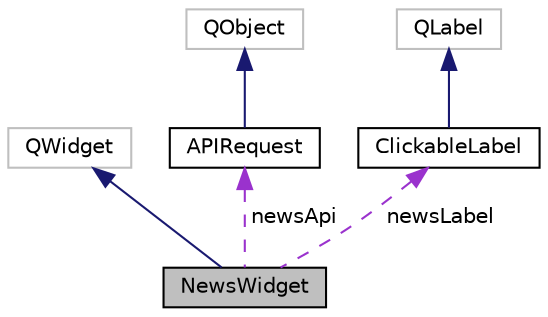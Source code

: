 digraph "NewsWidget"
{
 // LATEX_PDF_SIZE
  edge [fontname="Helvetica",fontsize="10",labelfontname="Helvetica",labelfontsize="10"];
  node [fontname="Helvetica",fontsize="10",shape=record];
  Node1 [label="NewsWidget",height=0.2,width=0.4,color="black", fillcolor="grey75", style="filled", fontcolor="black",tooltip="This class handles the initialization of APIRequest class."];
  Node2 -> Node1 [dir="back",color="midnightblue",fontsize="10",style="solid",fontname="Helvetica"];
  Node2 [label="QWidget",height=0.2,width=0.4,color="grey75", fillcolor="white", style="filled",tooltip=" "];
  Node3 -> Node1 [dir="back",color="darkorchid3",fontsize="10",style="dashed",label=" newsApi" ,fontname="Helvetica"];
  Node3 [label="APIRequest",height=0.2,width=0.4,color="black", fillcolor="white", style="filled",URL="$classAPIRequest.html",tooltip="class that connects to the news API and retrieves the information."];
  Node4 -> Node3 [dir="back",color="midnightblue",fontsize="10",style="solid",fontname="Helvetica"];
  Node4 [label="QObject",height=0.2,width=0.4,color="grey75", fillcolor="white", style="filled",tooltip=" "];
  Node5 -> Node1 [dir="back",color="darkorchid3",fontsize="10",style="dashed",label=" newsLabel" ,fontname="Helvetica"];
  Node5 [label="ClickableLabel",height=0.2,width=0.4,color="black", fillcolor="white", style="filled",URL="$classClickableLabel.html",tooltip="This class extends the QLabel class and implements the ability to emit a clicked signal...."];
  Node6 -> Node5 [dir="back",color="midnightblue",fontsize="10",style="solid",fontname="Helvetica"];
  Node6 [label="QLabel",height=0.2,width=0.4,color="grey75", fillcolor="white", style="filled",tooltip=" "];
}
